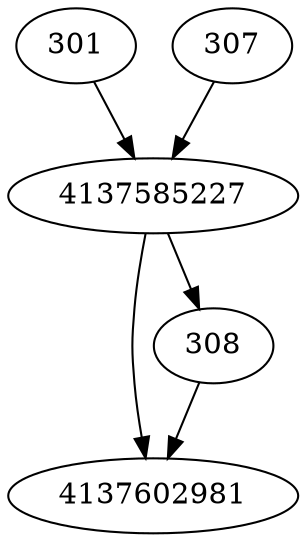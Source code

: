 strict digraph  {
4137602981;
4137585227;
301;
307;
308;
4137585227 -> 308;
4137585227 -> 4137602981;
301 -> 4137585227;
307 -> 4137585227;
308 -> 4137602981;
}
